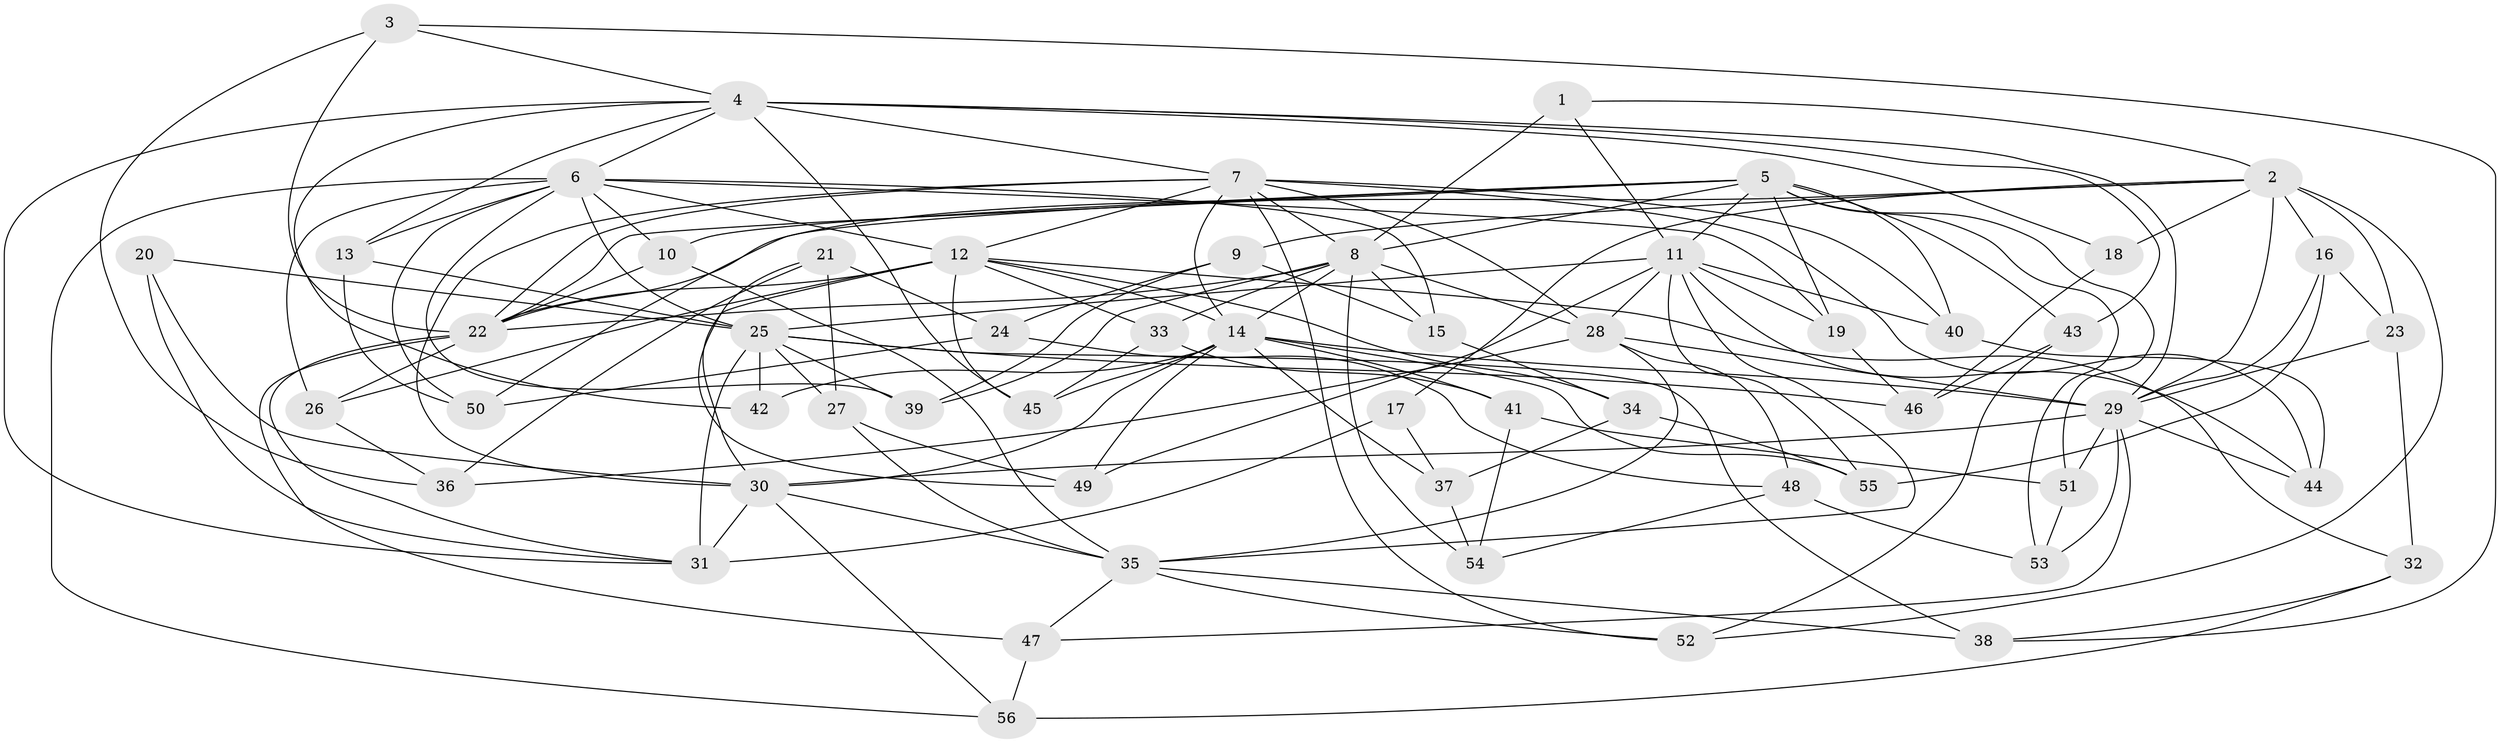// original degree distribution, {4: 1.0}
// Generated by graph-tools (version 1.1) at 2025/37/03/09/25 02:37:54]
// undirected, 56 vertices, 153 edges
graph export_dot {
graph [start="1"]
  node [color=gray90,style=filled];
  1;
  2;
  3;
  4;
  5;
  6;
  7;
  8;
  9;
  10;
  11;
  12;
  13;
  14;
  15;
  16;
  17;
  18;
  19;
  20;
  21;
  22;
  23;
  24;
  25;
  26;
  27;
  28;
  29;
  30;
  31;
  32;
  33;
  34;
  35;
  36;
  37;
  38;
  39;
  40;
  41;
  42;
  43;
  44;
  45;
  46;
  47;
  48;
  49;
  50;
  51;
  52;
  53;
  54;
  55;
  56;
  1 -- 2 [weight=1.0];
  1 -- 8 [weight=2.0];
  1 -- 11 [weight=1.0];
  2 -- 9 [weight=1.0];
  2 -- 16 [weight=1.0];
  2 -- 17 [weight=1.0];
  2 -- 18 [weight=2.0];
  2 -- 22 [weight=1.0];
  2 -- 23 [weight=1.0];
  2 -- 29 [weight=1.0];
  2 -- 52 [weight=1.0];
  3 -- 4 [weight=1.0];
  3 -- 22 [weight=1.0];
  3 -- 36 [weight=1.0];
  3 -- 38 [weight=1.0];
  4 -- 6 [weight=1.0];
  4 -- 7 [weight=1.0];
  4 -- 13 [weight=1.0];
  4 -- 18 [weight=1.0];
  4 -- 29 [weight=1.0];
  4 -- 31 [weight=1.0];
  4 -- 42 [weight=1.0];
  4 -- 43 [weight=1.0];
  4 -- 45 [weight=1.0];
  5 -- 8 [weight=1.0];
  5 -- 10 [weight=1.0];
  5 -- 11 [weight=1.0];
  5 -- 19 [weight=1.0];
  5 -- 22 [weight=1.0];
  5 -- 40 [weight=1.0];
  5 -- 43 [weight=1.0];
  5 -- 50 [weight=1.0];
  5 -- 51 [weight=1.0];
  5 -- 53 [weight=1.0];
  6 -- 10 [weight=1.0];
  6 -- 12 [weight=2.0];
  6 -- 13 [weight=1.0];
  6 -- 15 [weight=1.0];
  6 -- 19 [weight=1.0];
  6 -- 25 [weight=1.0];
  6 -- 26 [weight=1.0];
  6 -- 39 [weight=1.0];
  6 -- 50 [weight=1.0];
  6 -- 56 [weight=1.0];
  7 -- 8 [weight=1.0];
  7 -- 12 [weight=1.0];
  7 -- 14 [weight=1.0];
  7 -- 22 [weight=2.0];
  7 -- 28 [weight=2.0];
  7 -- 30 [weight=1.0];
  7 -- 40 [weight=1.0];
  7 -- 44 [weight=1.0];
  7 -- 52 [weight=1.0];
  8 -- 14 [weight=1.0];
  8 -- 15 [weight=1.0];
  8 -- 22 [weight=2.0];
  8 -- 28 [weight=1.0];
  8 -- 33 [weight=1.0];
  8 -- 39 [weight=1.0];
  8 -- 54 [weight=1.0];
  9 -- 15 [weight=1.0];
  9 -- 24 [weight=1.0];
  9 -- 39 [weight=1.0];
  10 -- 22 [weight=1.0];
  10 -- 35 [weight=1.0];
  11 -- 19 [weight=1.0];
  11 -- 25 [weight=1.0];
  11 -- 28 [weight=1.0];
  11 -- 35 [weight=1.0];
  11 -- 40 [weight=1.0];
  11 -- 44 [weight=1.0];
  11 -- 49 [weight=1.0];
  11 -- 55 [weight=1.0];
  12 -- 14 [weight=1.0];
  12 -- 22 [weight=1.0];
  12 -- 26 [weight=1.0];
  12 -- 30 [weight=2.0];
  12 -- 32 [weight=1.0];
  12 -- 33 [weight=1.0];
  12 -- 34 [weight=1.0];
  12 -- 45 [weight=1.0];
  13 -- 25 [weight=1.0];
  13 -- 50 [weight=1.0];
  14 -- 29 [weight=2.0];
  14 -- 30 [weight=1.0];
  14 -- 37 [weight=1.0];
  14 -- 41 [weight=1.0];
  14 -- 42 [weight=1.0];
  14 -- 45 [weight=1.0];
  14 -- 49 [weight=1.0];
  14 -- 55 [weight=1.0];
  15 -- 34 [weight=1.0];
  16 -- 23 [weight=1.0];
  16 -- 29 [weight=1.0];
  16 -- 55 [weight=1.0];
  17 -- 31 [weight=2.0];
  17 -- 37 [weight=1.0];
  18 -- 46 [weight=1.0];
  19 -- 46 [weight=1.0];
  20 -- 25 [weight=1.0];
  20 -- 30 [weight=2.0];
  20 -- 31 [weight=1.0];
  21 -- 24 [weight=1.0];
  21 -- 27 [weight=1.0];
  21 -- 36 [weight=1.0];
  21 -- 49 [weight=1.0];
  22 -- 26 [weight=1.0];
  22 -- 31 [weight=1.0];
  22 -- 47 [weight=1.0];
  23 -- 29 [weight=1.0];
  23 -- 32 [weight=1.0];
  24 -- 48 [weight=1.0];
  24 -- 50 [weight=1.0];
  25 -- 27 [weight=1.0];
  25 -- 31 [weight=2.0];
  25 -- 38 [weight=1.0];
  25 -- 39 [weight=1.0];
  25 -- 42 [weight=2.0];
  25 -- 46 [weight=1.0];
  26 -- 36 [weight=1.0];
  27 -- 35 [weight=1.0];
  27 -- 49 [weight=1.0];
  28 -- 29 [weight=1.0];
  28 -- 35 [weight=1.0];
  28 -- 36 [weight=1.0];
  28 -- 48 [weight=1.0];
  29 -- 30 [weight=1.0];
  29 -- 44 [weight=1.0];
  29 -- 47 [weight=1.0];
  29 -- 51 [weight=1.0];
  29 -- 53 [weight=1.0];
  30 -- 31 [weight=1.0];
  30 -- 35 [weight=1.0];
  30 -- 56 [weight=1.0];
  32 -- 38 [weight=1.0];
  32 -- 56 [weight=1.0];
  33 -- 41 [weight=1.0];
  33 -- 45 [weight=1.0];
  34 -- 37 [weight=1.0];
  34 -- 55 [weight=1.0];
  35 -- 38 [weight=1.0];
  35 -- 47 [weight=1.0];
  35 -- 52 [weight=1.0];
  37 -- 54 [weight=1.0];
  40 -- 44 [weight=1.0];
  41 -- 51 [weight=1.0];
  41 -- 54 [weight=1.0];
  43 -- 46 [weight=1.0];
  43 -- 52 [weight=1.0];
  47 -- 56 [weight=1.0];
  48 -- 53 [weight=1.0];
  48 -- 54 [weight=1.0];
  51 -- 53 [weight=1.0];
}
